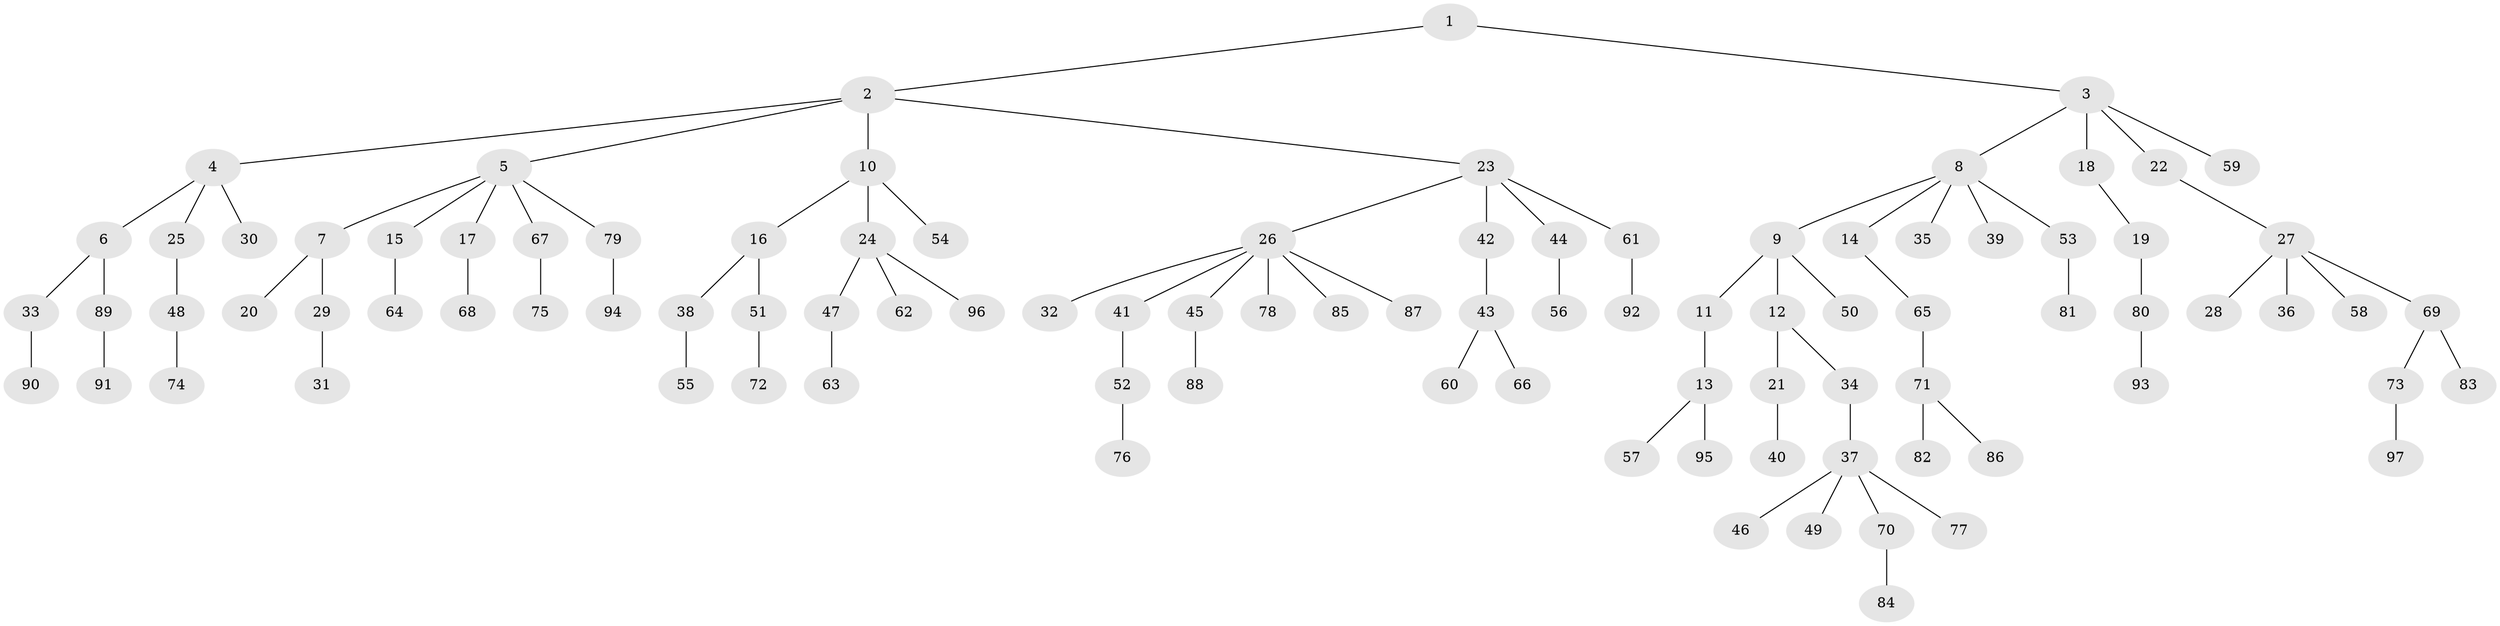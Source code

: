 // Generated by graph-tools (version 1.1) at 2025/53/03/09/25 04:53:33]
// undirected, 97 vertices, 96 edges
graph export_dot {
graph [start="1"]
  node [color=gray90,style=filled];
  1;
  2;
  3;
  4;
  5;
  6;
  7;
  8;
  9;
  10;
  11;
  12;
  13;
  14;
  15;
  16;
  17;
  18;
  19;
  20;
  21;
  22;
  23;
  24;
  25;
  26;
  27;
  28;
  29;
  30;
  31;
  32;
  33;
  34;
  35;
  36;
  37;
  38;
  39;
  40;
  41;
  42;
  43;
  44;
  45;
  46;
  47;
  48;
  49;
  50;
  51;
  52;
  53;
  54;
  55;
  56;
  57;
  58;
  59;
  60;
  61;
  62;
  63;
  64;
  65;
  66;
  67;
  68;
  69;
  70;
  71;
  72;
  73;
  74;
  75;
  76;
  77;
  78;
  79;
  80;
  81;
  82;
  83;
  84;
  85;
  86;
  87;
  88;
  89;
  90;
  91;
  92;
  93;
  94;
  95;
  96;
  97;
  1 -- 2;
  1 -- 3;
  2 -- 4;
  2 -- 5;
  2 -- 10;
  2 -- 23;
  3 -- 8;
  3 -- 18;
  3 -- 22;
  3 -- 59;
  4 -- 6;
  4 -- 25;
  4 -- 30;
  5 -- 7;
  5 -- 15;
  5 -- 17;
  5 -- 67;
  5 -- 79;
  6 -- 33;
  6 -- 89;
  7 -- 20;
  7 -- 29;
  8 -- 9;
  8 -- 14;
  8 -- 35;
  8 -- 39;
  8 -- 53;
  9 -- 11;
  9 -- 12;
  9 -- 50;
  10 -- 16;
  10 -- 24;
  10 -- 54;
  11 -- 13;
  12 -- 21;
  12 -- 34;
  13 -- 57;
  13 -- 95;
  14 -- 65;
  15 -- 64;
  16 -- 38;
  16 -- 51;
  17 -- 68;
  18 -- 19;
  19 -- 80;
  21 -- 40;
  22 -- 27;
  23 -- 26;
  23 -- 42;
  23 -- 44;
  23 -- 61;
  24 -- 47;
  24 -- 62;
  24 -- 96;
  25 -- 48;
  26 -- 32;
  26 -- 41;
  26 -- 45;
  26 -- 78;
  26 -- 85;
  26 -- 87;
  27 -- 28;
  27 -- 36;
  27 -- 58;
  27 -- 69;
  29 -- 31;
  33 -- 90;
  34 -- 37;
  37 -- 46;
  37 -- 49;
  37 -- 70;
  37 -- 77;
  38 -- 55;
  41 -- 52;
  42 -- 43;
  43 -- 60;
  43 -- 66;
  44 -- 56;
  45 -- 88;
  47 -- 63;
  48 -- 74;
  51 -- 72;
  52 -- 76;
  53 -- 81;
  61 -- 92;
  65 -- 71;
  67 -- 75;
  69 -- 73;
  69 -- 83;
  70 -- 84;
  71 -- 82;
  71 -- 86;
  73 -- 97;
  79 -- 94;
  80 -- 93;
  89 -- 91;
}
